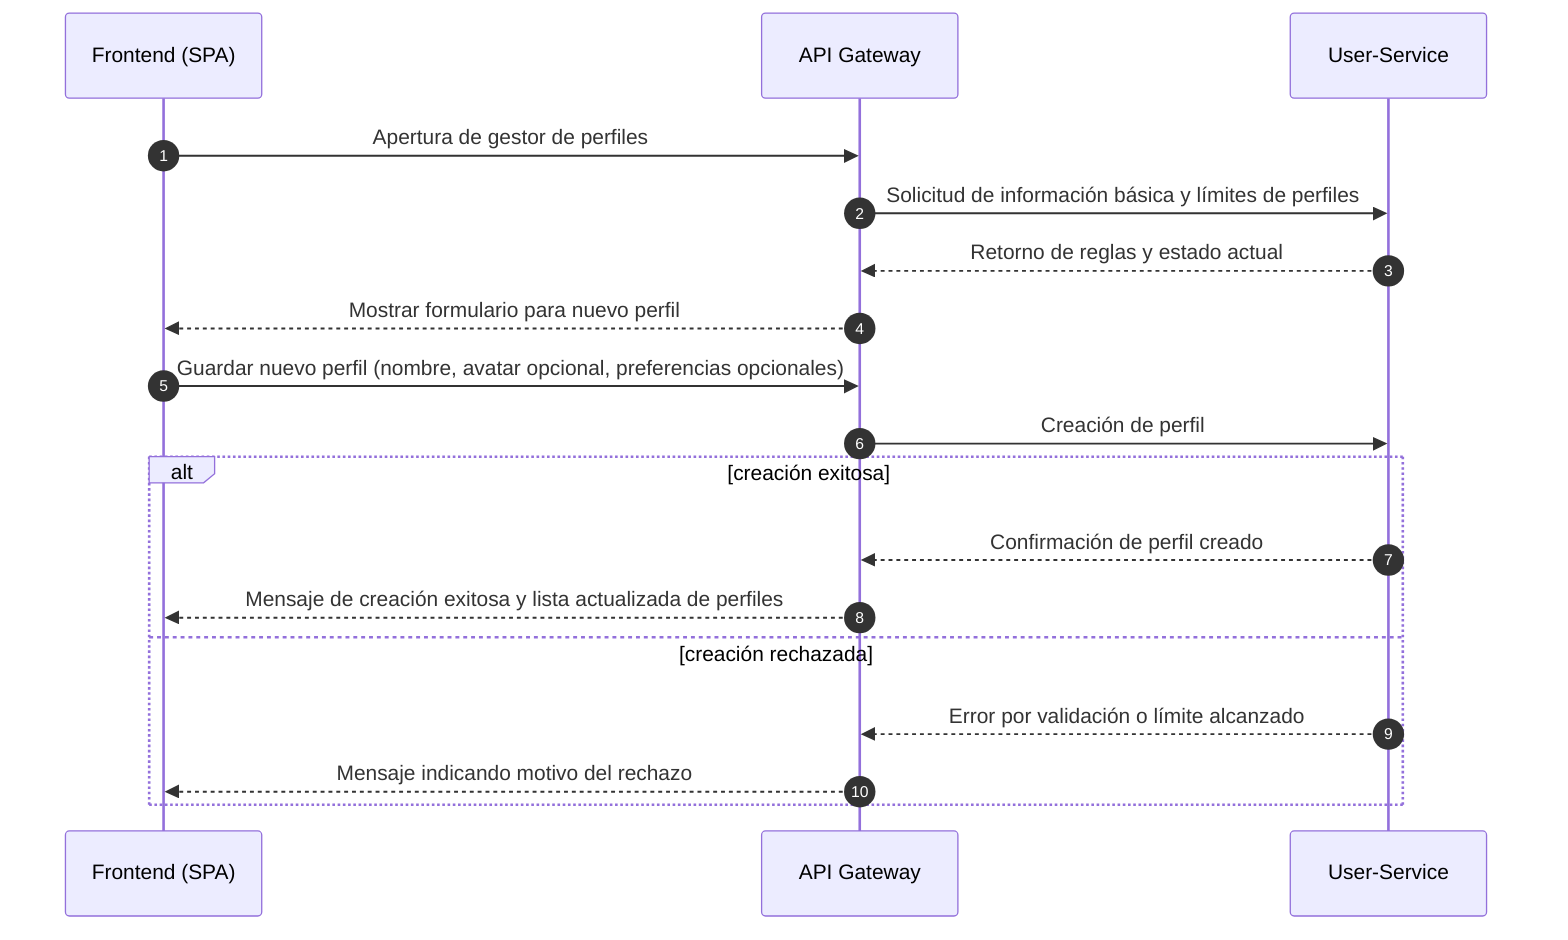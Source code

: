 sequenceDiagram
autonumber
participant FE as Frontend (SPA)
participant GW as API Gateway
participant USR as User-Service

FE->>GW: Apertura de gestor de perfiles
GW->>USR: Solicitud de información básica y límites de perfiles
USR-->>GW: Retorno de reglas y estado actual
GW-->>FE: Mostrar formulario para nuevo perfil

FE->>GW: Guardar nuevo perfil (nombre, avatar opcional, preferencias opcionales)
GW->>USR: Creación de perfil
alt creación exitosa
  USR-->>GW: Confirmación de perfil creado
  GW-->>FE: Mensaje de creación exitosa y lista actualizada de perfiles
else creación rechazada
  USR-->>GW: Error por validación o límite alcanzado
  GW-->>FE: Mensaje indicando motivo del rechazo
end